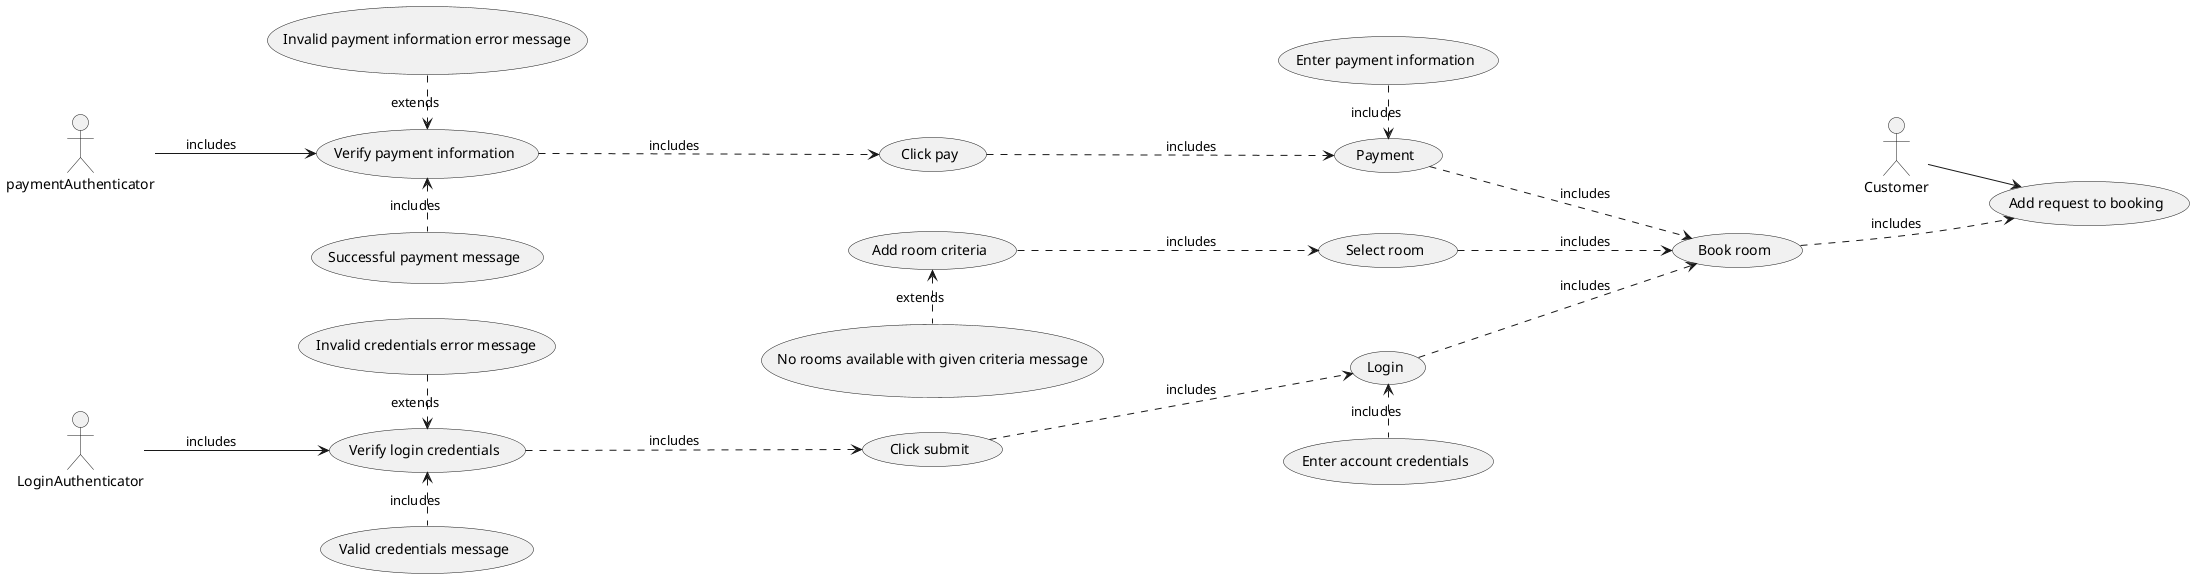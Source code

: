 @startuml CustomerUC
'FR4 - The MHS shall allow a customer with an account to make specific requests regarding their room

'Use cases
(Add request to booking) as UC0
(Book room) as UC1
(Select room) as UC2
(Add room criteria) as UC3
(No rooms available with given criteria message) as UC4
(Login) as UC5
(Enter account credentials) as UC6
(Click submit) as UC7
(Verify login credentials) as UC8
(Invalid credentials error message) as UC9
(Valid credentials message) as UC10
(Payment) as UC11
(Enter payment information) as UC12
(Click pay) as UC13
(Verify payment information) as UC14
(Invalid payment information error message) as UC15
(Successful payment message) as UC16

left to right direction

'Associations
Customer --> UC0
UC1 -.-> UC0 : includes
UC2 -.-> UC1 : includes
UC3 -.-> UC2 : includes
UC4 -left.-> UC3 : extends
UC5 -.-> UC1 : includes
UC6 -left.-> UC5 : includes
UC7 -.-> UC5 : includes
UC11 -.-> UC1 : includes
UC13 -.-> UC11 : includes
UC12 -right.-> UC11 : includes
paymentAuthenticator --> UC14 : includes
UC14 -.-> UC13 : includes
UC15 -right.-> UC14 : extends
UC16 -left.-> UC14 : includes
LoginAuthenticator --> UC8 : includes
UC9 -right.-> UC8 : extends
UC10 -left.-> UC8 : includes
UC8 -.-> UC7 : includes






@enduml